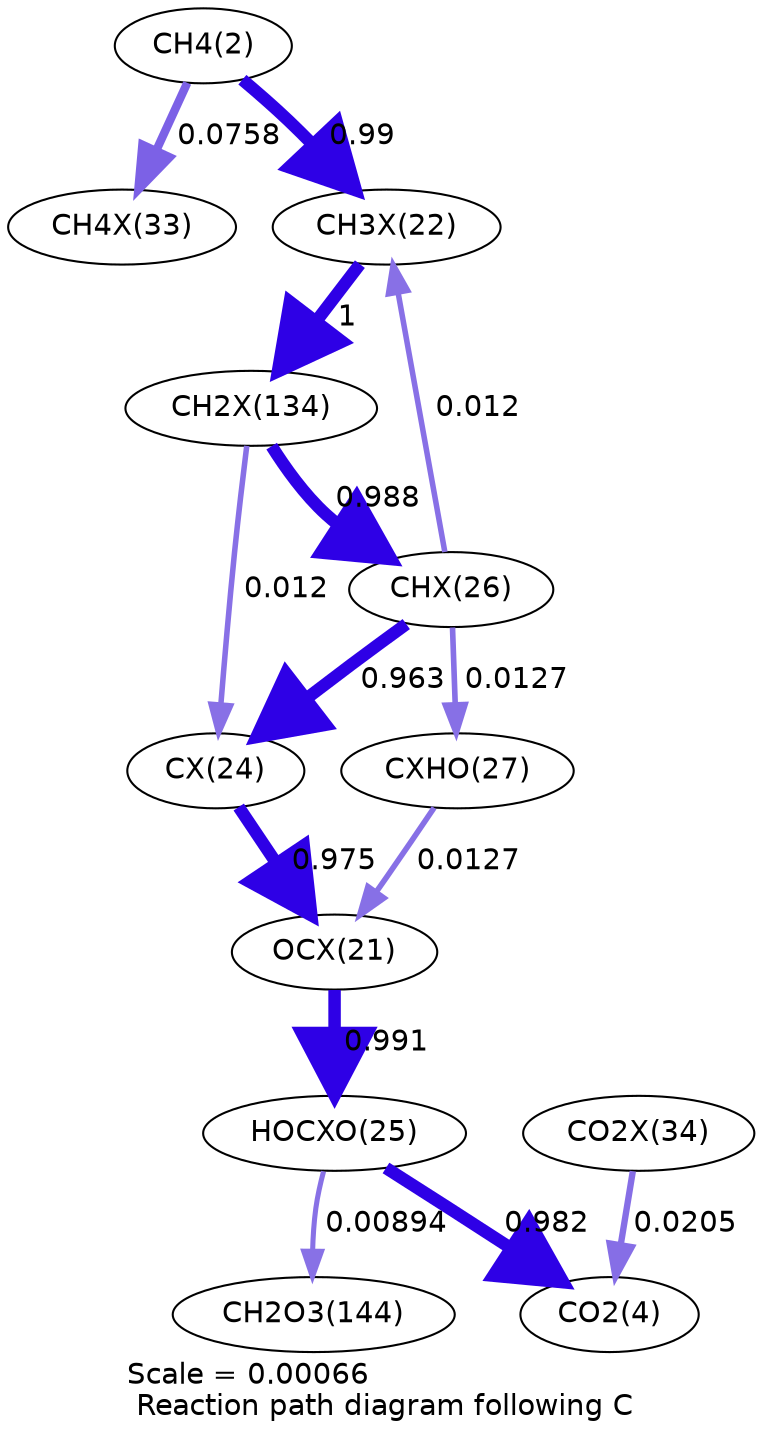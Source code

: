 digraph reaction_paths {
center=1;
s4 -> s32[fontname="Helvetica", penwidth=4.05, arrowsize=2.03, color="0.7, 0.576, 0.9"
, label=" 0.0758"];
s4 -> s26[fontname="Helvetica", penwidth=5.99, arrowsize=3, color="0.7, 1.49, 0.9"
, label=" 0.99"];
s26 -> s38[fontname="Helvetica", penwidth=6, arrowsize=3, color="0.7, 1.5, 0.9"
, label=" 1"];
s30 -> s26[fontname="Helvetica", penwidth=2.66, arrowsize=1.33, color="0.7, 0.512, 0.9"
, label=" 0.012"];
s38 -> s30[fontname="Helvetica", penwidth=5.99, arrowsize=3, color="0.7, 1.49, 0.9"
, label=" 0.988"];
s38 -> s28[fontname="Helvetica", penwidth=2.66, arrowsize=1.33, color="0.7, 0.512, 0.9"
, label=" 0.012"];
s30 -> s28[fontname="Helvetica", penwidth=5.97, arrowsize=2.99, color="0.7, 1.46, 0.9"
, label=" 0.963"];
s30 -> s31[fontname="Helvetica", penwidth=2.7, arrowsize=1.35, color="0.7, 0.513, 0.9"
, label=" 0.0127"];
s28 -> s25[fontname="Helvetica", penwidth=5.98, arrowsize=2.99, color="0.7, 1.48, 0.9"
, label=" 0.975"];
s25 -> s29[fontname="Helvetica", penwidth=5.99, arrowsize=3, color="0.7, 1.49, 0.9"
, label=" 0.991"];
s31 -> s25[fontname="Helvetica", penwidth=2.7, arrowsize=1.35, color="0.7, 0.513, 0.9"
, label=" 0.0127"];
s29 -> s6[fontname="Helvetica", penwidth=5.99, arrowsize=2.99, color="0.7, 1.48, 0.9"
, label=" 0.982"];
s33 -> s6[fontname="Helvetica", penwidth=3.06, arrowsize=1.53, color="0.7, 0.52, 0.9"
, label=" 0.0205"];
s29 -> s21[fontname="Helvetica", penwidth=2.44, arrowsize=1.22, color="0.7, 0.509, 0.9"
, label=" 0.00894"];
s4 [ fontname="Helvetica", label="CH4(2)"];
s6 [ fontname="Helvetica", label="CO2(4)"];
s21 [ fontname="Helvetica", label="CH2O3(144)"];
s25 [ fontname="Helvetica", label="OCX(21)"];
s26 [ fontname="Helvetica", label="CH3X(22)"];
s28 [ fontname="Helvetica", label="CX(24)"];
s29 [ fontname="Helvetica", label="HOCXO(25)"];
s30 [ fontname="Helvetica", label="CHX(26)"];
s31 [ fontname="Helvetica", label="CXHO(27)"];
s32 [ fontname="Helvetica", label="CH4X(33)"];
s33 [ fontname="Helvetica", label="CO2X(34)"];
s38 [ fontname="Helvetica", label="CH2X(134)"];
 label = "Scale = 0.00066\l Reaction path diagram following C";
 fontname = "Helvetica";
}
